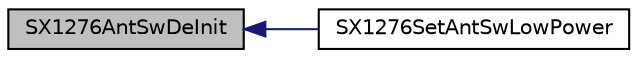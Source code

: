 digraph "SX1276AntSwDeInit"
{
  edge [fontname="Helvetica",fontsize="10",labelfontname="Helvetica",labelfontsize="10"];
  node [fontname="Helvetica",fontsize="10",shape=record];
  rankdir="LR";
  Node3 [label="SX1276AntSwDeInit",height=0.2,width=0.4,color="black", fillcolor="grey75", style="filled", fontcolor="black"];
  Node3 -> Node4 [dir="back",color="midnightblue",fontsize="10",style="solid",fontname="Helvetica"];
  Node4 [label="SX1276SetAntSwLowPower",height=0.2,width=0.4,color="black", fillcolor="white", style="filled",URL="$sx1276mb1las_8c.html#aec1dbab579cde3c9d6ac35055c4610e6"];
}
